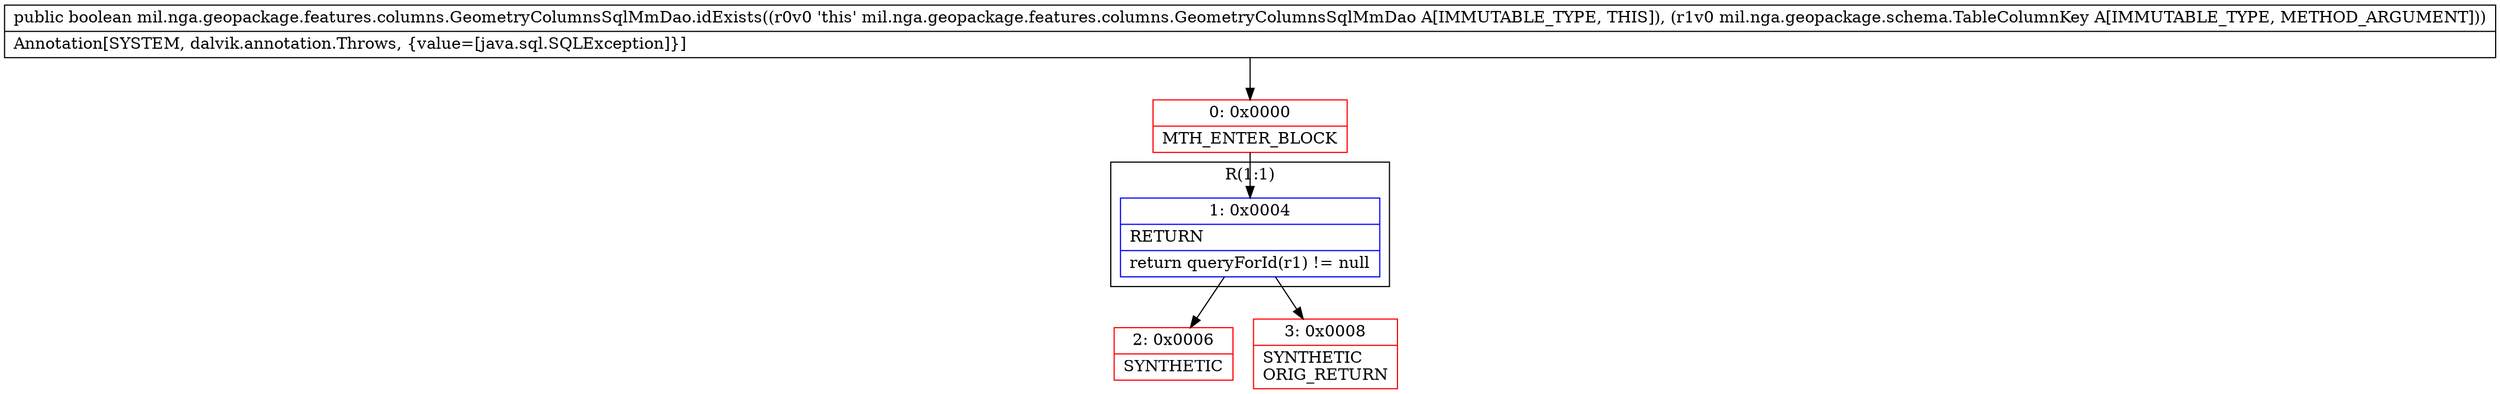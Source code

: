 digraph "CFG formil.nga.geopackage.features.columns.GeometryColumnsSqlMmDao.idExists(Lmil\/nga\/geopackage\/schema\/TableColumnKey;)Z" {
subgraph cluster_Region_1107781509 {
label = "R(1:1)";
node [shape=record,color=blue];
Node_1 [shape=record,label="{1\:\ 0x0004|RETURN\l|return queryForId(r1) != null\l}"];
}
Node_0 [shape=record,color=red,label="{0\:\ 0x0000|MTH_ENTER_BLOCK\l}"];
Node_2 [shape=record,color=red,label="{2\:\ 0x0006|SYNTHETIC\l}"];
Node_3 [shape=record,color=red,label="{3\:\ 0x0008|SYNTHETIC\lORIG_RETURN\l}"];
MethodNode[shape=record,label="{public boolean mil.nga.geopackage.features.columns.GeometryColumnsSqlMmDao.idExists((r0v0 'this' mil.nga.geopackage.features.columns.GeometryColumnsSqlMmDao A[IMMUTABLE_TYPE, THIS]), (r1v0 mil.nga.geopackage.schema.TableColumnKey A[IMMUTABLE_TYPE, METHOD_ARGUMENT]))  | Annotation[SYSTEM, dalvik.annotation.Throws, \{value=[java.sql.SQLException]\}]\l}"];
MethodNode -> Node_0;
Node_1 -> Node_2;
Node_1 -> Node_3;
Node_0 -> Node_1;
}

